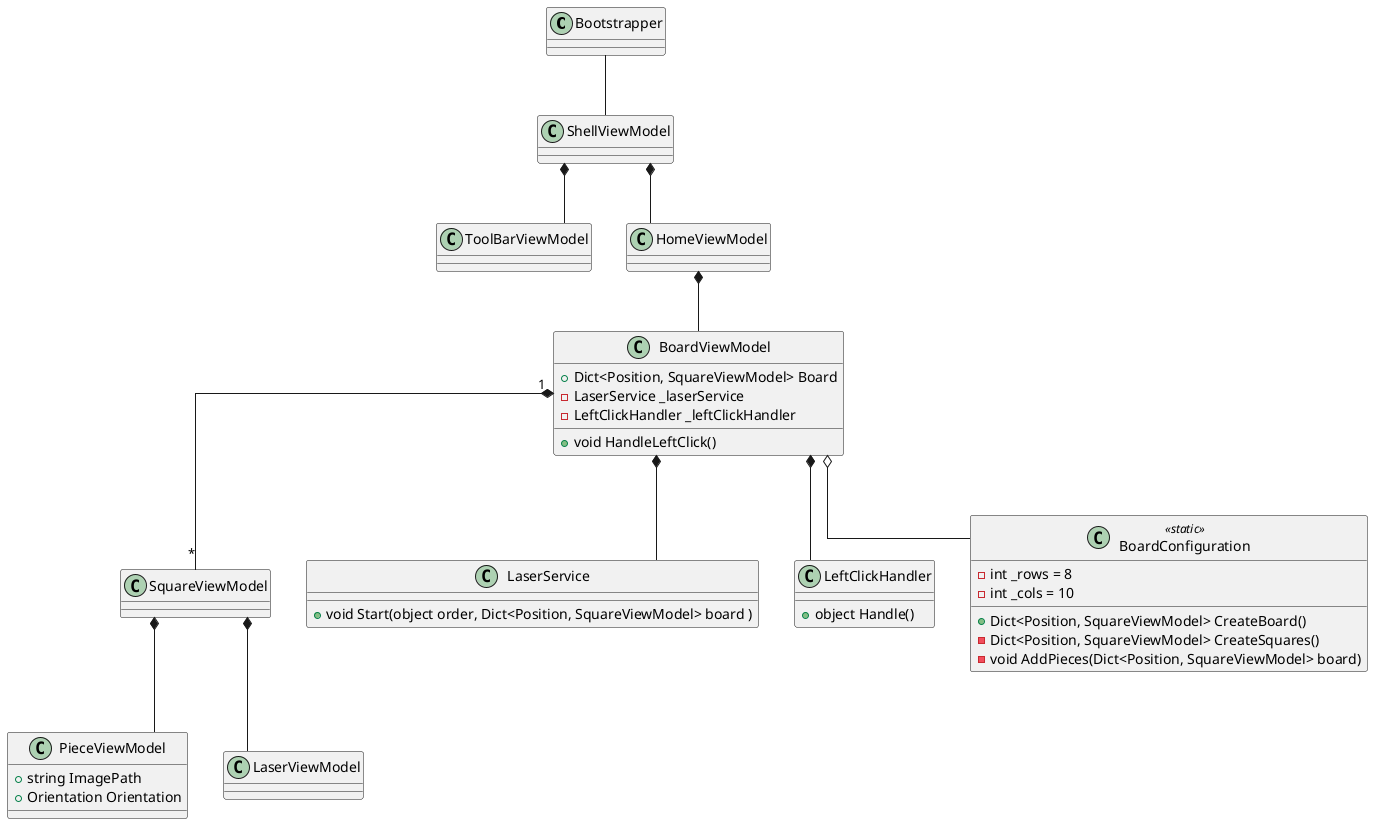 @startuml

skinparam linetype ortho

class Bootstrapper
{

}

class ShellViewModel
{

}

Class ToolBarViewModel
{

}

Class HomeViewModel
{

}

Class BoardViewModel
{
    + Dict<Position, SquareViewModel> Board
    - LaserService _laserService
    - LeftClickHandler _leftClickHandler
    + void HandleLeftClick()
}

Class SquareViewModel
{

}

Class PieceViewModel
{
    + string ImagePath
    + Orientation Orientation
}

Class LaserViewModel
{

}


Class LaserService
{
    + void Start(object order, Dict<Position, SquareViewModel> board )
}

Class LeftClickHandler
{
    + object Handle()
    
}

Class BoardConfiguration <<static>>
{
    - int _rows = 8
    - int _cols = 10
    + Dict<Position, SquareViewModel> CreateBoard()
    - Dict<Position, SquareViewModel> CreateSquares()
    - void AddPieces(Dict<Position, SquareViewModel> board)
}


Bootstrapper -- ShellViewModel
ShellViewModel *-- HomeViewModel
ShellViewModel *-- ToolBarViewModel
HomeViewModel *-- BoardViewModel
BoardViewModel *-- LaserService
BoardViewModel *-- LeftClickHandler
BoardViewModel o-- BoardConfiguration
BoardViewModel "1" *-- "*" SquareViewModel
SquareViewModel *-- PieceViewModel
SquareViewModel *-- LaserViewModel

@enduml